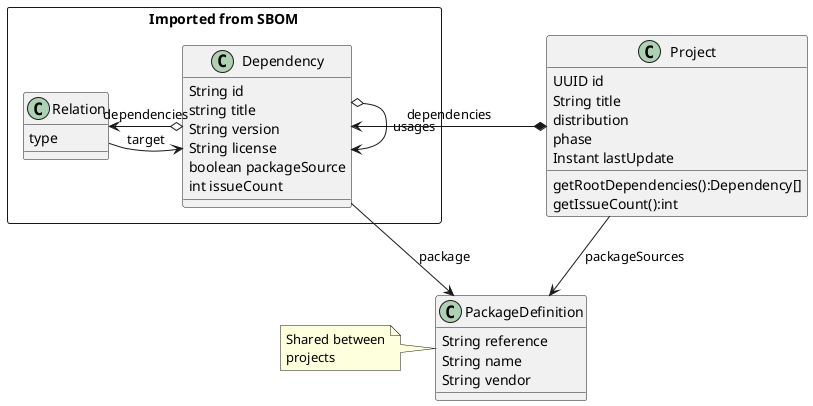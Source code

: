 @startuml

class PackageDefinition {
    String reference
    String name
    String vendor
}
note left of PackageDefinition
    Shared between
    projects
end note

package "Imported from SBOM" <<rectangle>> {
    class Dependency {
        String id
        string title
        String version
        String license
        boolean packageSource
        int issueCount
    }
    Dependency o-> Relation: dependencies
    Dependency o-> Dependency: usages
    Dependency --> PackageDefinition: package

    class Relation {
        type
    }
    Relation -> Dependency: target
}

class Project {
    UUID id
    String title
    distribution
    phase
    Instant lastUpdate
    getRootDependencies():Dependency[]
    getIssueCount():int
}
Project *-> Dependency: dependencies
Project --> PackageDefinition: packageSources

@enduml
